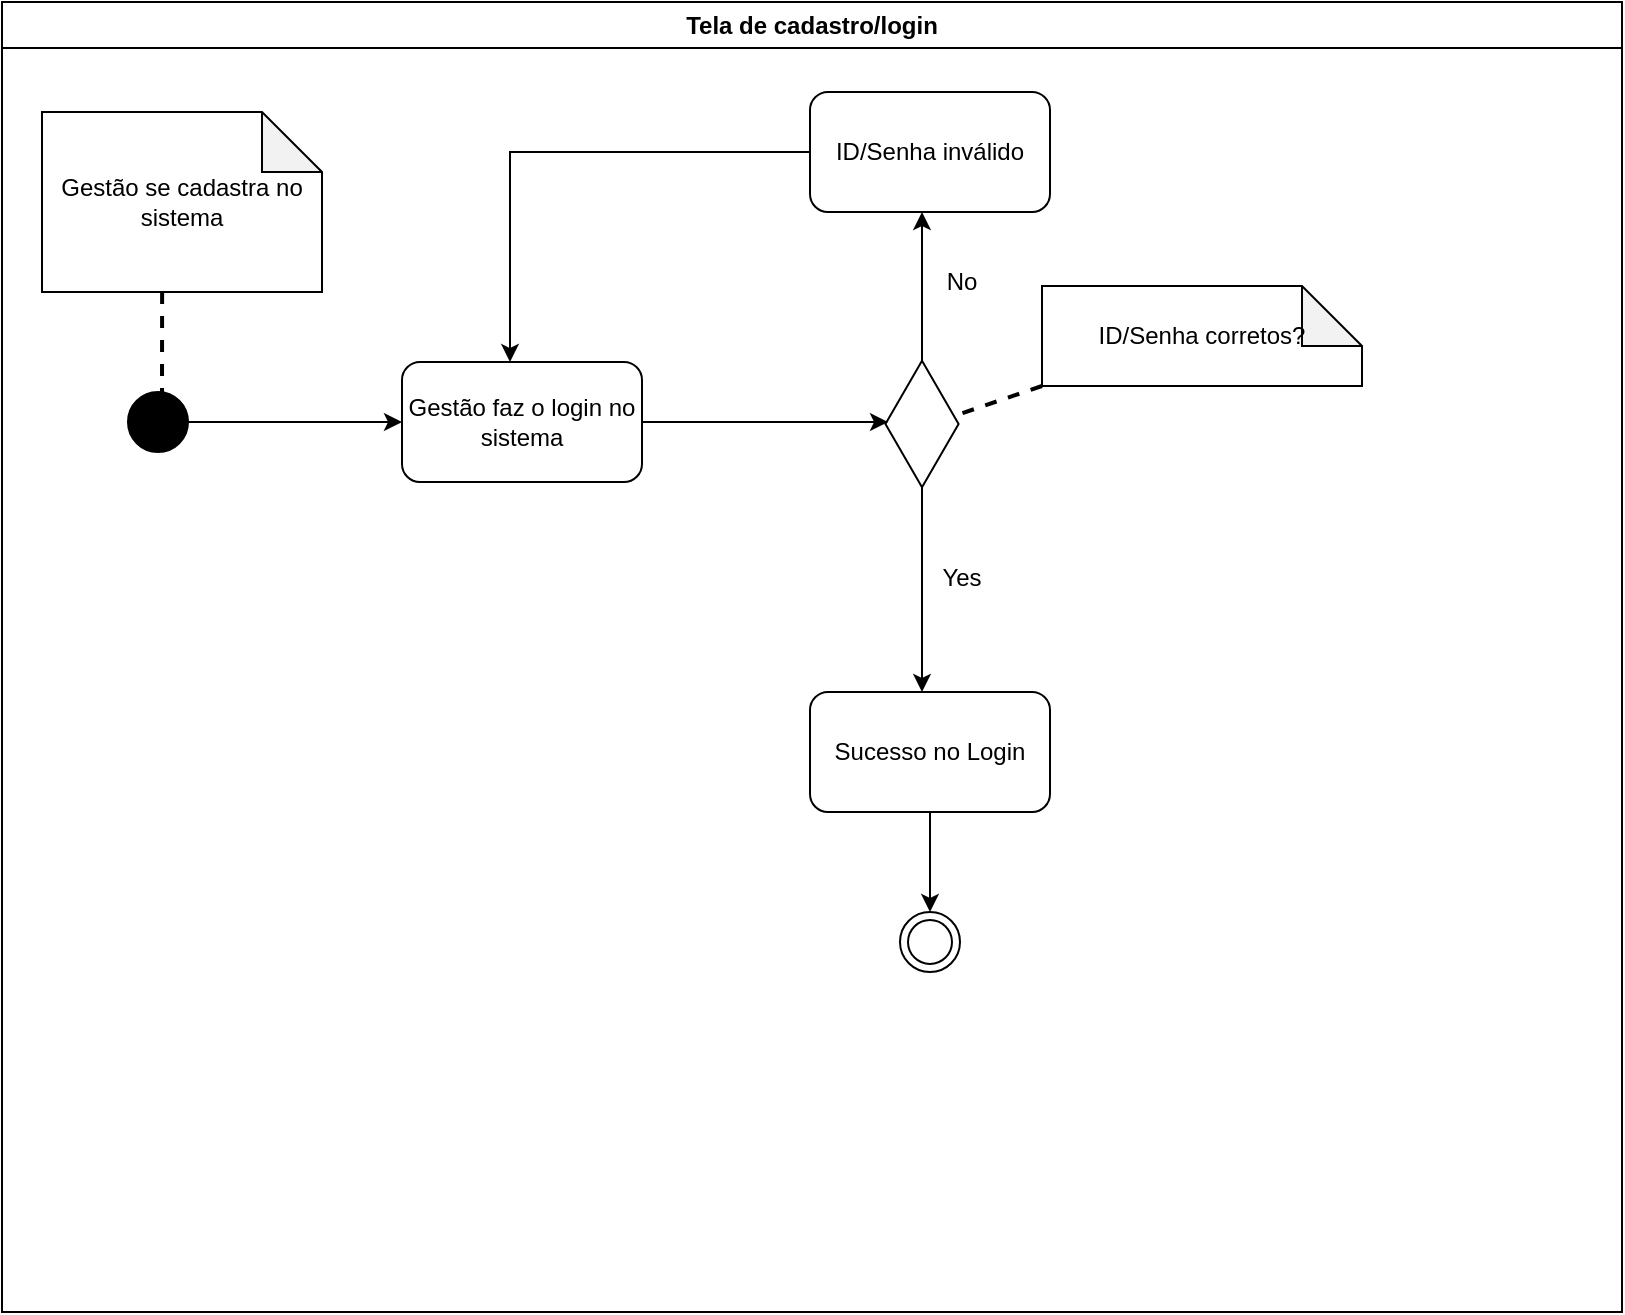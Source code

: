 <mxfile version="26.0.10">
  <diagram id="C5RBs43oDa-KdzZeNtuy" name="Page-1">
    <mxGraphModel dx="366" dy="599" grid="1" gridSize="10" guides="1" tooltips="1" connect="1" arrows="1" fold="1" page="1" pageScale="1" pageWidth="827" pageHeight="1169" math="0" shadow="0">
      <root>
        <mxCell id="WIyWlLk6GJQsqaUBKTNV-0" />
        <mxCell id="WIyWlLk6GJQsqaUBKTNV-1" parent="WIyWlLk6GJQsqaUBKTNV-0" />
        <mxCell id="29AHVOOMFhXufdtQ0-Sp-3" value="Gestão se cadastra no sistema" style="shape=note;whiteSpace=wrap;html=1;backgroundOutline=1;darkOpacity=0.05;" parent="WIyWlLk6GJQsqaUBKTNV-1" vertex="1">
          <mxGeometry x="30" y="230" width="140" height="90" as="geometry" />
        </mxCell>
        <mxCell id="29AHVOOMFhXufdtQ0-Sp-8" value="" style="endArrow=classic;html=1;rounded=0;exitX=0.958;exitY=0.5;exitDx=0;exitDy=0;exitPerimeter=0;" parent="WIyWlLk6GJQsqaUBKTNV-1" source="29AHVOOMFhXufdtQ0-Sp-34" edge="1">
          <mxGeometry width="50" height="50" relative="1" as="geometry">
            <mxPoint x="470" y="435" as="sourcePoint" />
            <mxPoint x="470" y="520" as="targetPoint" />
          </mxGeometry>
        </mxCell>
        <mxCell id="29AHVOOMFhXufdtQ0-Sp-9" value="" style="endArrow=classic;html=1;rounded=0;exitX=0.5;exitY=0;exitDx=0;exitDy=0;" parent="WIyWlLk6GJQsqaUBKTNV-1" edge="1">
          <mxGeometry width="50" height="50" relative="1" as="geometry">
            <mxPoint x="470" y="355" as="sourcePoint" />
            <mxPoint x="470" y="280" as="targetPoint" />
          </mxGeometry>
        </mxCell>
        <mxCell id="29AHVOOMFhXufdtQ0-Sp-10" value="No" style="text;html=1;align=center;verticalAlign=middle;whiteSpace=wrap;rounded=0;" parent="WIyWlLk6GJQsqaUBKTNV-1" vertex="1">
          <mxGeometry x="460" y="300" width="60" height="30" as="geometry" />
        </mxCell>
        <mxCell id="29AHVOOMFhXufdtQ0-Sp-11" value="Yes" style="text;html=1;align=center;verticalAlign=middle;whiteSpace=wrap;rounded=0;" parent="WIyWlLk6GJQsqaUBKTNV-1" vertex="1">
          <mxGeometry x="460" y="447.5" width="60" height="30" as="geometry" />
        </mxCell>
        <mxCell id="29AHVOOMFhXufdtQ0-Sp-12" value="ID/Senha inválido" style="rounded=1;whiteSpace=wrap;html=1;" parent="WIyWlLk6GJQsqaUBKTNV-1" vertex="1">
          <mxGeometry x="414" y="220" width="120" height="60" as="geometry" />
        </mxCell>
        <mxCell id="29AHVOOMFhXufdtQ0-Sp-13" value="Sucesso no Login" style="rounded=1;whiteSpace=wrap;html=1;" parent="WIyWlLk6GJQsqaUBKTNV-1" vertex="1">
          <mxGeometry x="414" y="520" width="120" height="60" as="geometry" />
        </mxCell>
        <mxCell id="29AHVOOMFhXufdtQ0-Sp-14" value="" style="endArrow=classic;html=1;rounded=0;exitX=0;exitY=0.5;exitDx=0;exitDy=0;entryX=0.45;entryY=0;entryDx=0;entryDy=0;entryPerimeter=0;" parent="WIyWlLk6GJQsqaUBKTNV-1" source="29AHVOOMFhXufdtQ0-Sp-12" target="29AHVOOMFhXufdtQ0-Sp-0" edge="1">
          <mxGeometry width="50" height="50" relative="1" as="geometry">
            <mxPoint x="400" y="430" as="sourcePoint" />
            <mxPoint x="270" y="250" as="targetPoint" />
            <Array as="points">
              <mxPoint x="264" y="250" />
            </Array>
          </mxGeometry>
        </mxCell>
        <mxCell id="29AHVOOMFhXufdtQ0-Sp-23" value="" style="endArrow=classic;html=1;rounded=0;exitX=0.5;exitY=1;exitDx=0;exitDy=0;entryX=0.5;entryY=0;entryDx=0;entryDy=0;" parent="WIyWlLk6GJQsqaUBKTNV-1" source="29AHVOOMFhXufdtQ0-Sp-13" edge="1">
          <mxGeometry width="50" height="50" relative="1" as="geometry">
            <mxPoint x="480" y="458" as="sourcePoint" />
            <mxPoint x="474" y="630" as="targetPoint" />
          </mxGeometry>
        </mxCell>
        <mxCell id="29AHVOOMFhXufdtQ0-Sp-31" value="Tela de cadastro/login" style="swimlane;whiteSpace=wrap;html=1;" parent="WIyWlLk6GJQsqaUBKTNV-1" vertex="1">
          <mxGeometry x="10" y="175" width="810" height="655" as="geometry" />
        </mxCell>
        <mxCell id="29AHVOOMFhXufdtQ0-Sp-33" value="ID/Senha corretos?" style="shape=note;whiteSpace=wrap;html=1;backgroundOutline=1;darkOpacity=0.05;fontSize=12;" parent="29AHVOOMFhXufdtQ0-Sp-31" vertex="1">
          <mxGeometry x="520" y="142" width="160" height="50" as="geometry" />
        </mxCell>
        <mxCell id="29AHVOOMFhXufdtQ0-Sp-34" value="" style="html=1;whiteSpace=wrap;aspect=fixed;shape=isoRectangle;rotation=90;" parent="29AHVOOMFhXufdtQ0-Sp-31" vertex="1">
          <mxGeometry x="428.34" y="192" width="63.34" height="38" as="geometry" />
        </mxCell>
        <mxCell id="29AHVOOMFhXufdtQ0-Sp-0" value="Gestão faz o login no sistema" style="rounded=1;whiteSpace=wrap;html=1;" parent="29AHVOOMFhXufdtQ0-Sp-31" vertex="1">
          <mxGeometry x="200" y="180" width="120" height="60" as="geometry" />
        </mxCell>
        <mxCell id="29AHVOOMFhXufdtQ0-Sp-2" value="" style="ellipse;shape=doubleEllipse;whiteSpace=wrap;html=1;aspect=fixed;fillColor=#000000;" parent="29AHVOOMFhXufdtQ0-Sp-31" vertex="1">
          <mxGeometry x="63" y="195" width="30" height="30" as="geometry" />
        </mxCell>
        <mxCell id="29AHVOOMFhXufdtQ0-Sp-5" value="" style="endArrow=classic;html=1;rounded=0;exitX=1;exitY=0.5;exitDx=0;exitDy=0;entryX=0;entryY=0.5;entryDx=0;entryDy=0;" parent="29AHVOOMFhXufdtQ0-Sp-31" source="29AHVOOMFhXufdtQ0-Sp-2" target="29AHVOOMFhXufdtQ0-Sp-0" edge="1">
          <mxGeometry width="50" height="50" relative="1" as="geometry">
            <mxPoint x="370" y="455" as="sourcePoint" />
            <mxPoint x="420" y="405" as="targetPoint" />
          </mxGeometry>
        </mxCell>
        <mxCell id="29AHVOOMFhXufdtQ0-Sp-7" value="" style="endArrow=classic;html=1;rounded=0;exitX=1;exitY=0.5;exitDx=0;exitDy=0;" parent="29AHVOOMFhXufdtQ0-Sp-31" source="29AHVOOMFhXufdtQ0-Sp-0" edge="1">
          <mxGeometry width="50" height="50" relative="1" as="geometry">
            <mxPoint x="313" y="210" as="sourcePoint" />
            <mxPoint x="443" y="210" as="targetPoint" />
          </mxGeometry>
        </mxCell>
        <mxCell id="29AHVOOMFhXufdtQ0-Sp-35" value="" style="endArrow=none;dashed=1;html=1;strokeWidth=2;rounded=0;exitX=0;exitY=1;exitDx=0;exitDy=0;exitPerimeter=0;entryX=0.437;entryY=0.079;entryDx=0;entryDy=0;entryPerimeter=0;" parent="29AHVOOMFhXufdtQ0-Sp-31" source="29AHVOOMFhXufdtQ0-Sp-33" target="29AHVOOMFhXufdtQ0-Sp-34" edge="1">
          <mxGeometry width="50" height="50" relative="1" as="geometry">
            <mxPoint x="90" y="155" as="sourcePoint" />
            <mxPoint x="90" y="205" as="targetPoint" />
          </mxGeometry>
        </mxCell>
        <mxCell id="29AHVOOMFhXufdtQ0-Sp-30" value="" style="ellipse;shape=doubleEllipse;whiteSpace=wrap;html=1;aspect=fixed;" parent="29AHVOOMFhXufdtQ0-Sp-31" vertex="1">
          <mxGeometry x="449" y="455" width="30" height="30" as="geometry" />
        </mxCell>
        <mxCell id="29AHVOOMFhXufdtQ0-Sp-4" value="" style="endArrow=none;dashed=1;html=1;strokeWidth=2;rounded=0;exitX=0.429;exitY=1;exitDx=0;exitDy=0;exitPerimeter=0;" parent="WIyWlLk6GJQsqaUBKTNV-1" source="29AHVOOMFhXufdtQ0-Sp-3" edge="1">
          <mxGeometry width="50" height="50" relative="1" as="geometry">
            <mxPoint x="88" y="330" as="sourcePoint" />
            <mxPoint x="90" y="370" as="targetPoint" />
          </mxGeometry>
        </mxCell>
      </root>
    </mxGraphModel>
  </diagram>
</mxfile>
